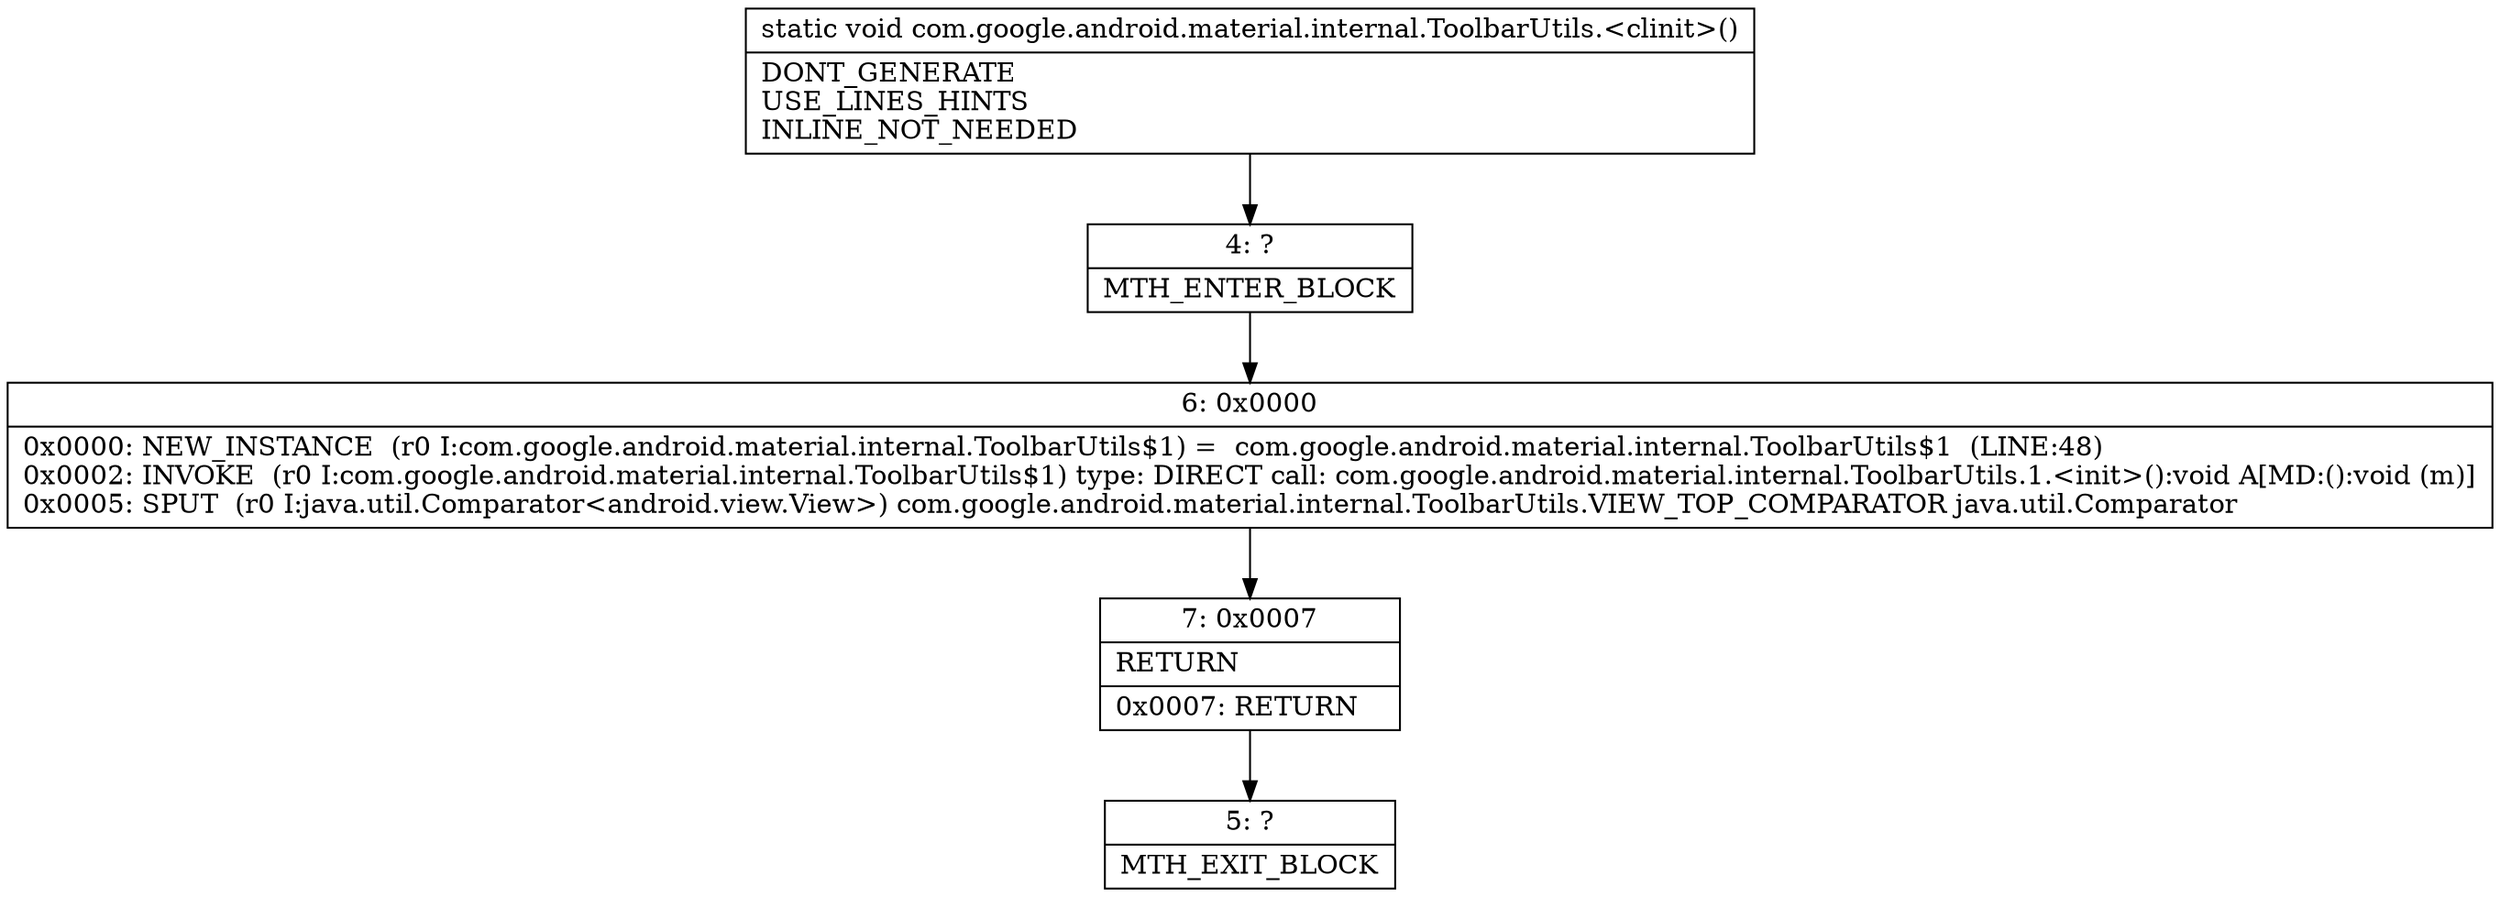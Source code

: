 digraph "CFG forcom.google.android.material.internal.ToolbarUtils.\<clinit\>()V" {
Node_4 [shape=record,label="{4\:\ ?|MTH_ENTER_BLOCK\l}"];
Node_6 [shape=record,label="{6\:\ 0x0000|0x0000: NEW_INSTANCE  (r0 I:com.google.android.material.internal.ToolbarUtils$1) =  com.google.android.material.internal.ToolbarUtils$1  (LINE:48)\l0x0002: INVOKE  (r0 I:com.google.android.material.internal.ToolbarUtils$1) type: DIRECT call: com.google.android.material.internal.ToolbarUtils.1.\<init\>():void A[MD:():void (m)]\l0x0005: SPUT  (r0 I:java.util.Comparator\<android.view.View\>) com.google.android.material.internal.ToolbarUtils.VIEW_TOP_COMPARATOR java.util.Comparator \l}"];
Node_7 [shape=record,label="{7\:\ 0x0007|RETURN\l|0x0007: RETURN   \l}"];
Node_5 [shape=record,label="{5\:\ ?|MTH_EXIT_BLOCK\l}"];
MethodNode[shape=record,label="{static void com.google.android.material.internal.ToolbarUtils.\<clinit\>()  | DONT_GENERATE\lUSE_LINES_HINTS\lINLINE_NOT_NEEDED\l}"];
MethodNode -> Node_4;Node_4 -> Node_6;
Node_6 -> Node_7;
Node_7 -> Node_5;
}


